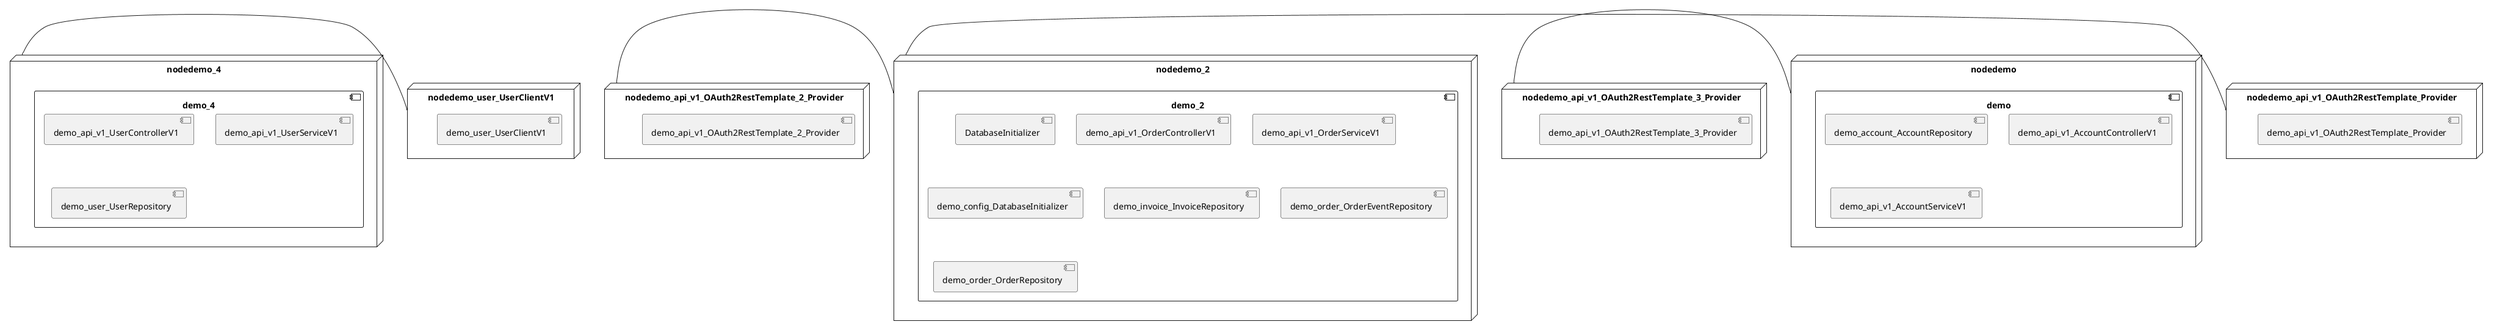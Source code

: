 @startuml
skinparam fixCircleLabelOverlapping true
skinparam componentStyle uml2
node nodedemo {
component demo {
[demo_account_AccountRepository] [[kbastani-spring-cloud-event-sourcing-example.system#_B-_I8BvPEe-YrPECtztK7w]]
[demo_api_v1_AccountControllerV1] [[kbastani-spring-cloud-event-sourcing-example.system#_B-_I8BvPEe-YrPECtztK7w]]
[demo_api_v1_AccountServiceV1] [[kbastani-spring-cloud-event-sourcing-example.system#_B-_I8BvPEe-YrPECtztK7w]]
}
}
node nodedemo_2 {
component demo_2 {
[DatabaseInitializer] [[kbastani-spring-cloud-event-sourcing-example.system#_B-_I8BvPEe-YrPECtztK7w]]
[demo_api_v1_OrderControllerV1] [[kbastani-spring-cloud-event-sourcing-example.system#_B-_I8BvPEe-YrPECtztK7w]]
[demo_api_v1_OrderServiceV1] [[kbastani-spring-cloud-event-sourcing-example.system#_B-_I8BvPEe-YrPECtztK7w]]
[demo_config_DatabaseInitializer] [[kbastani-spring-cloud-event-sourcing-example.system#_B-_I8BvPEe-YrPECtztK7w]]
[demo_invoice_InvoiceRepository] [[kbastani-spring-cloud-event-sourcing-example.system#_B-_I8BvPEe-YrPECtztK7w]]
[demo_order_OrderEventRepository] [[kbastani-spring-cloud-event-sourcing-example.system#_B-_I8BvPEe-YrPECtztK7w]]
[demo_order_OrderRepository] [[kbastani-spring-cloud-event-sourcing-example.system#_B-_I8BvPEe-YrPECtztK7w]]
}
}
node nodedemo_3 {
component demo_3 {
[demo_api_v1_ShoppingCartControllerV1] [[kbastani-spring-cloud-event-sourcing-example.system#_B-_I8BvPEe-YrPECtztK7w]]
[demo_api_v1_ShoppingCartServiceV1] [[kbastani-spring-cloud-event-sourcing-example.system#_B-_I8BvPEe-YrPECtztK7w]]
[demo_cart_CartEventRepository] [[kbastani-spring-cloud-event-sourcing-example.system#_B-_I8BvPEe-YrPECtztK7w]]
}
}
node nodedemo_4 {
component demo_4 {
[demo_api_v1_UserControllerV1] [[kbastani-spring-cloud-event-sourcing-example.system#_B-_I8BvPEe-YrPECtztK7w]]
[demo_api_v1_UserServiceV1] [[kbastani-spring-cloud-event-sourcing-example.system#_B-_I8BvPEe-YrPECtztK7w]]
[demo_user_UserRepository] [[kbastani-spring-cloud-event-sourcing-example.system#_B-_I8BvPEe-YrPECtztK7w]]
}
}
node nodedemo_5 {
component demo_5 {
[demo_UserController] [[kbastani-spring-cloud-event-sourcing-example.system#_B-_I8BvPEe-YrPECtztK7w]]
[demo_UserRepository] [[kbastani-spring-cloud-event-sourcing-example.system#_B-_I8BvPEe-YrPECtztK7w]]
[demo_UserService] [[kbastani-spring-cloud-event-sourcing-example.system#_B-_I8BvPEe-YrPECtztK7w]]
[demo_login_UserController] [[kbastani-spring-cloud-event-sourcing-example.system#_B-_I8BvPEe-YrPECtztK7w]]
}
}
node nodedemo_6 {
component demo_6 {
}
}
node nodedemo_7 {
component demo_7 {
[demo_api_v1_CatalogControllerV1] [[kbastani-spring-cloud-event-sourcing-example.system#_B-_I8BvPEe-YrPECtztK7w]]
[demo_api_v1_CatalogServiceV1] [[kbastani-spring-cloud-event-sourcing-example.system#_B-_I8BvPEe-YrPECtztK7w]]
[demo_catalog_CatalogInfoRepository] [[kbastani-spring-cloud-event-sourcing-example.system#_B-_I8BvPEe-YrPECtztK7w]]
}
}
node nodedemo_v1 {
component demo_v1 {
[demo_v1_InventoryControllerV1] [[kbastani-spring-cloud-event-sourcing-example.system#_B-_I8BvPEe-YrPECtztK7w]]
[demo_v1_InventoryServiceV1] [[kbastani-spring-cloud-event-sourcing-example.system#_B-_I8BvPEe-YrPECtztK7w]]
}
}
node nodedemo_api_v1_OAuth2RestTemplate_2_Provider {
[demo_api_v1_OAuth2RestTemplate_2_Provider] [[kbastani-spring-cloud-event-sourcing-example.system#_B-_I8BvPEe-YrPECtztK7w]]
}
node nodedemo_api_v1_OAuth2RestTemplate_3_Provider {
[demo_api_v1_OAuth2RestTemplate_3_Provider] [[kbastani-spring-cloud-event-sourcing-example.system#_B-_I8BvPEe-YrPECtztK7w]]
}
node nodedemo_api_v1_OAuth2RestTemplate_Provider {
[demo_api_v1_OAuth2RestTemplate_Provider] [[kbastani-spring-cloud-event-sourcing-example.system#_B-_I8BvPEe-YrPECtztK7w]]
}
node nodedemo_api_v1_RestTemplate_2_Provider {
[demo_api_v1_RestTemplate_2_Provider] [[kbastani-spring-cloud-event-sourcing-example.system#_B-_I8BvPEe-YrPECtztK7w]]
}
node nodedemo_api_v1_RestTemplate_Provider {
[demo_api_v1_RestTemplate_Provider] [[kbastani-spring-cloud-event-sourcing-example.system#_B-_I8BvPEe-YrPECtztK7w]]
}
node nodedemo_inventory_InventoryRepository_Provider {
[demo_inventory_InventoryRepository_Provider] [[kbastani-spring-cloud-event-sourcing-example.system#_B-_I8BvPEe-YrPECtztK7w]]
}
node nodedemo_login_AuthenticationManager_Provider {
[demo_login_AuthenticationManager_Provider] [[kbastani-spring-cloud-event-sourcing-example.system#_B-_I8BvPEe-YrPECtztK7w]]
}
node nodedemo_login_ClientDetailsService_Provider {
[demo_login_ClientDetailsService_Provider] [[kbastani-spring-cloud-event-sourcing-example.system#_B-_I8BvPEe-YrPECtztK7w]]
}
node nodedemo_login_HttpSessionSecurityContextRepository_Provider {
[demo_login_HttpSessionSecurityContextRepository_Provider] [[kbastani-spring-cloud-event-sourcing-example.system#_B-_I8BvPEe-YrPECtztK7w]]
}
node nodedemo_login_LoginController {
[demo_login_LoginController] [[kbastani-spring-cloud-event-sourcing-example.system#_B-_I8BvPEe-YrPECtztK7w]]
}
node nodedemo_product_ProductRepository_Provider {
[demo_product_ProductRepository_Provider] [[kbastani-spring-cloud-event-sourcing-example.system#_B-_I8BvPEe-YrPECtztK7w]]
}
node nodedemo_user_UserClientV1 {
[demo_user_UserClientV1] [[kbastani-spring-cloud-event-sourcing-example.system#_B-_I8BvPEe-YrPECtztK7w]]
}
node nodedemo_v1_Session_Provider {
[demo_v1_Session_Provider] [[kbastani-spring-cloud-event-sourcing-example.system#_B-_I8BvPEe-YrPECtztK7w]]
}
[nodedemo_4] - [nodedemo_user_UserClientV1]
[nodedemo_api_v1_OAuth2RestTemplate_2_Provider] - [nodedemo_2]
[nodedemo_api_v1_OAuth2RestTemplate_3_Provider] - [nodedemo]
[nodedemo_api_v1_OAuth2RestTemplate_Provider] - [nodedemo_2]
[nodedemo_api_v1_RestTemplate_2_Provider] - [nodedemo_7]
[nodedemo_api_v1_RestTemplate_Provider] - [nodedemo_7]
[nodedemo_inventory_InventoryRepository_Provider] - [nodedemo_v1]
[nodedemo_login_AuthenticationManager_Provider] - [nodedemo_login_LoginController]
[nodedemo_login_ClientDetailsService_Provider] - [nodedemo_login_LoginController]
[nodedemo_login_HttpSessionSecurityContextRepository_Provider] - [nodedemo_login_LoginController]
[nodedemo_product_ProductRepository_Provider] - [nodedemo_v1]
[nodedemo_v1_Session_Provider] - [nodedemo_v1]

@enduml
